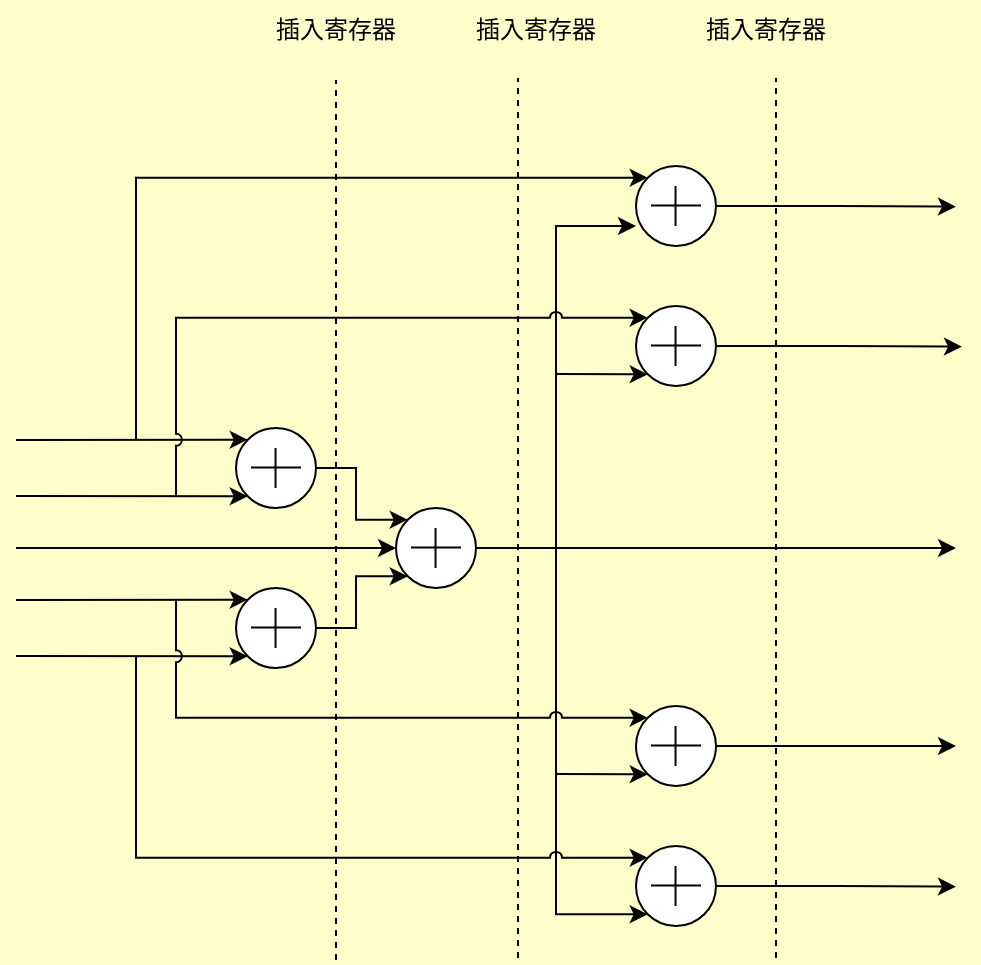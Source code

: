 <mxfile version="15.8.7" type="device"><diagram id="4KduUtMBk1uXUkm-XQL3" name="vpu arch"><mxGraphModel dx="785" dy="564" grid="1" gridSize="10" guides="1" tooltips="1" connect="1" arrows="1" fold="1" page="1" pageScale="1" pageWidth="1169" pageHeight="827" background="#FFFFCC" math="0" shadow="0"><root><mxCell id="0"/><mxCell id="1" parent="0"/><mxCell id="48YS-ZLgsdNW-WBDy3U4-7" value="" style="group" vertex="1" connectable="0" parent="1"><mxGeometry x="307" y="295" width="40" height="40" as="geometry"/></mxCell><mxCell id="48YS-ZLgsdNW-WBDy3U4-8" value="" style="ellipse;whiteSpace=wrap;html=1;aspect=fixed;" vertex="1" parent="48YS-ZLgsdNW-WBDy3U4-7"><mxGeometry width="40" height="40" as="geometry"/></mxCell><mxCell id="48YS-ZLgsdNW-WBDy3U4-9" value="" style="endArrow=none;html=1;rounded=0;" edge="1" parent="48YS-ZLgsdNW-WBDy3U4-7"><mxGeometry width="50" height="50" relative="1" as="geometry"><mxPoint x="32.5" y="19.76" as="sourcePoint"/><mxPoint x="7.5" y="19.76" as="targetPoint"/></mxGeometry></mxCell><mxCell id="48YS-ZLgsdNW-WBDy3U4-10" value="" style="endArrow=none;html=1;rounded=0;" edge="1" parent="48YS-ZLgsdNW-WBDy3U4-7"><mxGeometry width="50" height="50" relative="1" as="geometry"><mxPoint x="19.76" y="10" as="sourcePoint"/><mxPoint x="19.76" y="30" as="targetPoint"/></mxGeometry></mxCell><mxCell id="48YS-ZLgsdNW-WBDy3U4-11" value="" style="group" vertex="1" connectable="0" parent="1"><mxGeometry x="307" y="375" width="40" height="40" as="geometry"/></mxCell><mxCell id="48YS-ZLgsdNW-WBDy3U4-12" value="" style="ellipse;whiteSpace=wrap;html=1;aspect=fixed;" vertex="1" parent="48YS-ZLgsdNW-WBDy3U4-11"><mxGeometry width="40" height="40" as="geometry"/></mxCell><mxCell id="48YS-ZLgsdNW-WBDy3U4-13" value="" style="endArrow=none;html=1;rounded=0;" edge="1" parent="48YS-ZLgsdNW-WBDy3U4-11"><mxGeometry width="50" height="50" relative="1" as="geometry"><mxPoint x="32.5" y="19.76" as="sourcePoint"/><mxPoint x="7.5" y="19.76" as="targetPoint"/></mxGeometry></mxCell><mxCell id="48YS-ZLgsdNW-WBDy3U4-14" value="" style="endArrow=none;html=1;rounded=0;" edge="1" parent="48YS-ZLgsdNW-WBDy3U4-11"><mxGeometry width="50" height="50" relative="1" as="geometry"><mxPoint x="19.76" y="10" as="sourcePoint"/><mxPoint x="19.76" y="30" as="targetPoint"/></mxGeometry></mxCell><mxCell id="48YS-ZLgsdNW-WBDy3U4-15" value="" style="group" vertex="1" connectable="0" parent="1"><mxGeometry x="387" y="335" width="40" height="40" as="geometry"/></mxCell><mxCell id="48YS-ZLgsdNW-WBDy3U4-16" value="" style="ellipse;whiteSpace=wrap;html=1;aspect=fixed;" vertex="1" parent="48YS-ZLgsdNW-WBDy3U4-15"><mxGeometry width="40" height="40" as="geometry"/></mxCell><mxCell id="48YS-ZLgsdNW-WBDy3U4-17" value="" style="endArrow=none;html=1;rounded=0;" edge="1" parent="48YS-ZLgsdNW-WBDy3U4-15"><mxGeometry width="50" height="50" relative="1" as="geometry"><mxPoint x="32.5" y="19.76" as="sourcePoint"/><mxPoint x="7.5" y="19.76" as="targetPoint"/></mxGeometry></mxCell><mxCell id="48YS-ZLgsdNW-WBDy3U4-18" value="" style="endArrow=none;html=1;rounded=0;" edge="1" parent="48YS-ZLgsdNW-WBDy3U4-15"><mxGeometry width="50" height="50" relative="1" as="geometry"><mxPoint x="19.76" y="10" as="sourcePoint"/><mxPoint x="19.76" y="30" as="targetPoint"/></mxGeometry></mxCell><mxCell id="48YS-ZLgsdNW-WBDy3U4-19" value="" style="group" vertex="1" connectable="0" parent="1"><mxGeometry x="507" y="504" width="40" height="40" as="geometry"/></mxCell><mxCell id="48YS-ZLgsdNW-WBDy3U4-20" value="" style="ellipse;whiteSpace=wrap;html=1;aspect=fixed;" vertex="1" parent="48YS-ZLgsdNW-WBDy3U4-19"><mxGeometry width="40" height="40" as="geometry"/></mxCell><mxCell id="48YS-ZLgsdNW-WBDy3U4-21" value="" style="endArrow=none;html=1;rounded=0;" edge="1" parent="48YS-ZLgsdNW-WBDy3U4-19"><mxGeometry width="50" height="50" relative="1" as="geometry"><mxPoint x="32.5" y="19.76" as="sourcePoint"/><mxPoint x="7.5" y="19.76" as="targetPoint"/></mxGeometry></mxCell><mxCell id="48YS-ZLgsdNW-WBDy3U4-22" value="" style="endArrow=none;html=1;rounded=0;" edge="1" parent="48YS-ZLgsdNW-WBDy3U4-19"><mxGeometry width="50" height="50" relative="1" as="geometry"><mxPoint x="19.76" y="10" as="sourcePoint"/><mxPoint x="19.76" y="30" as="targetPoint"/></mxGeometry></mxCell><mxCell id="48YS-ZLgsdNW-WBDy3U4-23" value="" style="group" vertex="1" connectable="0" parent="1"><mxGeometry x="507" y="434" width="40" height="40" as="geometry"/></mxCell><mxCell id="48YS-ZLgsdNW-WBDy3U4-24" value="" style="ellipse;whiteSpace=wrap;html=1;aspect=fixed;" vertex="1" parent="48YS-ZLgsdNW-WBDy3U4-23"><mxGeometry width="40" height="40" as="geometry"/></mxCell><mxCell id="48YS-ZLgsdNW-WBDy3U4-25" value="" style="endArrow=none;html=1;rounded=0;" edge="1" parent="48YS-ZLgsdNW-WBDy3U4-23"><mxGeometry width="50" height="50" relative="1" as="geometry"><mxPoint x="32.5" y="19.76" as="sourcePoint"/><mxPoint x="7.5" y="19.76" as="targetPoint"/></mxGeometry></mxCell><mxCell id="48YS-ZLgsdNW-WBDy3U4-26" value="" style="endArrow=none;html=1;rounded=0;" edge="1" parent="48YS-ZLgsdNW-WBDy3U4-23"><mxGeometry width="50" height="50" relative="1" as="geometry"><mxPoint x="19.76" y="10" as="sourcePoint"/><mxPoint x="19.76" y="30" as="targetPoint"/></mxGeometry></mxCell><mxCell id="48YS-ZLgsdNW-WBDy3U4-28" value="" style="group" vertex="1" connectable="0" parent="1"><mxGeometry x="507" y="234" width="40" height="40" as="geometry"/></mxCell><mxCell id="48YS-ZLgsdNW-WBDy3U4-29" value="" style="ellipse;whiteSpace=wrap;html=1;aspect=fixed;" vertex="1" parent="48YS-ZLgsdNW-WBDy3U4-28"><mxGeometry width="40" height="40" as="geometry"/></mxCell><mxCell id="48YS-ZLgsdNW-WBDy3U4-30" value="" style="endArrow=none;html=1;rounded=0;" edge="1" parent="48YS-ZLgsdNW-WBDy3U4-28"><mxGeometry width="50" height="50" relative="1" as="geometry"><mxPoint x="32.5" y="19.76" as="sourcePoint"/><mxPoint x="7.5" y="19.76" as="targetPoint"/></mxGeometry></mxCell><mxCell id="48YS-ZLgsdNW-WBDy3U4-31" value="" style="endArrow=none;html=1;rounded=0;" edge="1" parent="48YS-ZLgsdNW-WBDy3U4-28"><mxGeometry width="50" height="50" relative="1" as="geometry"><mxPoint x="19.76" y="10" as="sourcePoint"/><mxPoint x="19.76" y="30" as="targetPoint"/></mxGeometry></mxCell><mxCell id="48YS-ZLgsdNW-WBDy3U4-32" value="" style="group" vertex="1" connectable="0" parent="1"><mxGeometry x="507" y="164" width="40" height="40" as="geometry"/></mxCell><mxCell id="48YS-ZLgsdNW-WBDy3U4-33" value="" style="ellipse;whiteSpace=wrap;html=1;aspect=fixed;" vertex="1" parent="48YS-ZLgsdNW-WBDy3U4-32"><mxGeometry width="40" height="40" as="geometry"/></mxCell><mxCell id="48YS-ZLgsdNW-WBDy3U4-34" value="" style="endArrow=none;html=1;rounded=0;" edge="1" parent="48YS-ZLgsdNW-WBDy3U4-32"><mxGeometry width="50" height="50" relative="1" as="geometry"><mxPoint x="32.5" y="19.76" as="sourcePoint"/><mxPoint x="7.5" y="19.76" as="targetPoint"/></mxGeometry></mxCell><mxCell id="48YS-ZLgsdNW-WBDy3U4-35" value="" style="endArrow=none;html=1;rounded=0;" edge="1" parent="48YS-ZLgsdNW-WBDy3U4-32"><mxGeometry width="50" height="50" relative="1" as="geometry"><mxPoint x="19.76" y="10" as="sourcePoint"/><mxPoint x="19.76" y="30" as="targetPoint"/></mxGeometry></mxCell><mxCell id="48YS-ZLgsdNW-WBDy3U4-36" style="edgeStyle=orthogonalEdgeStyle;rounded=0;orthogonalLoop=1;jettySize=auto;html=1;exitX=1;exitY=0.5;exitDx=0;exitDy=0;" edge="1" parent="1" source="48YS-ZLgsdNW-WBDy3U4-16"><mxGeometry relative="1" as="geometry"><mxPoint x="667" y="355" as="targetPoint"/></mxGeometry></mxCell><mxCell id="48YS-ZLgsdNW-WBDy3U4-37" style="edgeStyle=orthogonalEdgeStyle;rounded=0;orthogonalLoop=1;jettySize=auto;html=1;exitX=1;exitY=0.5;exitDx=0;exitDy=0;entryX=0;entryY=0;entryDx=0;entryDy=0;" edge="1" parent="1" source="48YS-ZLgsdNW-WBDy3U4-8" target="48YS-ZLgsdNW-WBDy3U4-16"><mxGeometry relative="1" as="geometry"/></mxCell><mxCell id="48YS-ZLgsdNW-WBDy3U4-38" style="edgeStyle=orthogonalEdgeStyle;rounded=0;orthogonalLoop=1;jettySize=auto;html=1;exitX=1;exitY=0.5;exitDx=0;exitDy=0;entryX=0;entryY=1;entryDx=0;entryDy=0;" edge="1" parent="1" source="48YS-ZLgsdNW-WBDy3U4-12" target="48YS-ZLgsdNW-WBDy3U4-16"><mxGeometry relative="1" as="geometry"/></mxCell><mxCell id="48YS-ZLgsdNW-WBDy3U4-40" value="" style="endArrow=classic;html=1;rounded=0;entryX=0;entryY=1;entryDx=0;entryDy=0;" edge="1" parent="1" target="48YS-ZLgsdNW-WBDy3U4-8"><mxGeometry width="50" height="50" relative="1" as="geometry"><mxPoint x="197" y="329" as="sourcePoint"/><mxPoint x="307" y="325" as="targetPoint"/></mxGeometry></mxCell><mxCell id="48YS-ZLgsdNW-WBDy3U4-44" value="" style="endArrow=classic;html=1;rounded=0;entryX=0;entryY=0;entryDx=0;entryDy=0;" edge="1" parent="1" target="48YS-ZLgsdNW-WBDy3U4-8"><mxGeometry width="50" height="50" relative="1" as="geometry"><mxPoint x="197" y="301" as="sourcePoint"/><mxPoint x="307" y="295" as="targetPoint"/></mxGeometry></mxCell><mxCell id="48YS-ZLgsdNW-WBDy3U4-45" value="" style="endArrow=classic;html=1;rounded=0;entryX=0;entryY=0;entryDx=0;entryDy=0;" edge="1" parent="1" target="48YS-ZLgsdNW-WBDy3U4-12"><mxGeometry width="50" height="50" relative="1" as="geometry"><mxPoint x="197" y="381" as="sourcePoint"/><mxPoint x="306.998" y="385.142" as="targetPoint"/></mxGeometry></mxCell><mxCell id="48YS-ZLgsdNW-WBDy3U4-46" value="" style="endArrow=classic;html=1;rounded=0;entryX=0;entryY=1;entryDx=0;entryDy=0;" edge="1" parent="1" target="48YS-ZLgsdNW-WBDy3U4-12"><mxGeometry width="50" height="50" relative="1" as="geometry"><mxPoint x="197" y="409" as="sourcePoint"/><mxPoint x="306.998" y="414.572" as="targetPoint"/></mxGeometry></mxCell><mxCell id="48YS-ZLgsdNW-WBDy3U4-47" value="" style="endArrow=classic;html=1;rounded=0;edgeStyle=orthogonalEdgeStyle;entryX=0;entryY=0.75;entryDx=0;entryDy=0;entryPerimeter=0;jumpStyle=arc;" edge="1" parent="1" target="48YS-ZLgsdNW-WBDy3U4-33"><mxGeometry width="50" height="50" relative="1" as="geometry"><mxPoint x="467" y="355" as="sourcePoint"/><mxPoint x="467" y="245" as="targetPoint"/><Array as="points"><mxPoint x="467" y="194"/></Array></mxGeometry></mxCell><mxCell id="48YS-ZLgsdNW-WBDy3U4-48" value="" style="endArrow=classic;html=1;rounded=0;entryX=0;entryY=1;entryDx=0;entryDy=0;" edge="1" parent="1" target="48YS-ZLgsdNW-WBDy3U4-29"><mxGeometry width="50" height="50" relative="1" as="geometry"><mxPoint x="467" y="268" as="sourcePoint"/><mxPoint x="517" y="244" as="targetPoint"/></mxGeometry></mxCell><mxCell id="48YS-ZLgsdNW-WBDy3U4-49" value="" style="endArrow=classic;html=1;rounded=0;entryX=0;entryY=1;entryDx=0;entryDy=0;edgeStyle=orthogonalEdgeStyle;" edge="1" parent="1" target="48YS-ZLgsdNW-WBDy3U4-20"><mxGeometry width="50" height="50" relative="1" as="geometry"><mxPoint x="467" y="355" as="sourcePoint"/><mxPoint x="517" y="355" as="targetPoint"/><Array as="points"><mxPoint x="467" y="538"/></Array></mxGeometry></mxCell><mxCell id="48YS-ZLgsdNW-WBDy3U4-50" value="" style="endArrow=classic;html=1;rounded=0;entryX=0;entryY=1;entryDx=0;entryDy=0;" edge="1" parent="1" target="48YS-ZLgsdNW-WBDy3U4-24"><mxGeometry width="50" height="50" relative="1" as="geometry"><mxPoint x="467" y="468" as="sourcePoint"/><mxPoint x="457" y="404" as="targetPoint"/></mxGeometry></mxCell><mxCell id="48YS-ZLgsdNW-WBDy3U4-51" style="edgeStyle=orthogonalEdgeStyle;rounded=0;orthogonalLoop=1;jettySize=auto;html=1;entryX=0;entryY=0;entryDx=0;entryDy=0;" edge="1" parent="1" target="48YS-ZLgsdNW-WBDy3U4-33"><mxGeometry relative="1" as="geometry"><mxPoint x="257" y="301" as="sourcePoint"/><Array as="points"><mxPoint x="257" y="170"/></Array></mxGeometry></mxCell><mxCell id="48YS-ZLgsdNW-WBDy3U4-55" style="edgeStyle=orthogonalEdgeStyle;rounded=0;jumpStyle=arc;orthogonalLoop=1;jettySize=auto;html=1;entryX=0;entryY=0;entryDx=0;entryDy=0;" edge="1" parent="1" target="48YS-ZLgsdNW-WBDy3U4-29"><mxGeometry relative="1" as="geometry"><mxPoint x="277" y="329" as="sourcePoint"/><Array as="points"><mxPoint x="277" y="329"/><mxPoint x="277" y="240"/></Array></mxGeometry></mxCell><mxCell id="48YS-ZLgsdNW-WBDy3U4-56" style="edgeStyle=orthogonalEdgeStyle;rounded=0;jumpStyle=arc;orthogonalLoop=1;jettySize=auto;html=1;entryX=0;entryY=0;entryDx=0;entryDy=0;" edge="1" parent="1" target="48YS-ZLgsdNW-WBDy3U4-24"><mxGeometry relative="1" as="geometry"><mxPoint x="277" y="381" as="sourcePoint"/><Array as="points"><mxPoint x="277" y="381"/><mxPoint x="277" y="440"/></Array></mxGeometry></mxCell><mxCell id="48YS-ZLgsdNW-WBDy3U4-57" style="edgeStyle=orthogonalEdgeStyle;rounded=0;jumpStyle=arc;orthogonalLoop=1;jettySize=auto;html=1;entryX=0;entryY=0;entryDx=0;entryDy=0;" edge="1" parent="1" target="48YS-ZLgsdNW-WBDy3U4-20"><mxGeometry relative="1" as="geometry"><mxPoint x="257" y="409" as="sourcePoint"/><Array as="points"><mxPoint x="257" y="409"/><mxPoint x="257" y="510"/></Array></mxGeometry></mxCell><mxCell id="48YS-ZLgsdNW-WBDy3U4-58" value="" style="endArrow=none;dashed=1;html=1;rounded=0;jumpStyle=none;" edge="1" parent="1"><mxGeometry width="50" height="50" relative="1" as="geometry"><mxPoint x="357" y="561" as="sourcePoint"/><mxPoint x="357" y="121" as="targetPoint"/></mxGeometry></mxCell><mxCell id="48YS-ZLgsdNW-WBDy3U4-59" value="插入寄存器" style="text;html=1;strokeColor=none;fillColor=none;align=center;verticalAlign=middle;whiteSpace=wrap;rounded=0;" vertex="1" parent="1"><mxGeometry x="317" y="81" width="80" height="30" as="geometry"/></mxCell><mxCell id="48YS-ZLgsdNW-WBDy3U4-60" value="" style="endArrow=none;dashed=1;html=1;rounded=0;jumpStyle=none;" edge="1" parent="1"><mxGeometry width="50" height="50" relative="1" as="geometry"><mxPoint x="448" y="560.0" as="sourcePoint"/><mxPoint x="448" y="120" as="targetPoint"/></mxGeometry></mxCell><mxCell id="48YS-ZLgsdNW-WBDy3U4-61" value="" style="endArrow=none;dashed=1;html=1;rounded=0;jumpStyle=none;" edge="1" parent="1"><mxGeometry width="50" height="50" relative="1" as="geometry"><mxPoint x="577" y="560.0" as="sourcePoint"/><mxPoint x="577" y="120" as="targetPoint"/></mxGeometry></mxCell><mxCell id="48YS-ZLgsdNW-WBDy3U4-62" value="插入寄存器" style="text;html=1;strokeColor=none;fillColor=none;align=center;verticalAlign=middle;whiteSpace=wrap;rounded=0;" vertex="1" parent="1"><mxGeometry x="417" y="81" width="80" height="30" as="geometry"/></mxCell><mxCell id="48YS-ZLgsdNW-WBDy3U4-63" style="edgeStyle=orthogonalEdgeStyle;rounded=0;jumpStyle=none;orthogonalLoop=1;jettySize=auto;html=1;exitX=1;exitY=0.5;exitDx=0;exitDy=0;" edge="1" parent="1" source="48YS-ZLgsdNW-WBDy3U4-33"><mxGeometry relative="1" as="geometry"><mxPoint x="667" y="184.345" as="targetPoint"/></mxGeometry></mxCell><mxCell id="48YS-ZLgsdNW-WBDy3U4-64" style="edgeStyle=orthogonalEdgeStyle;rounded=0;jumpStyle=none;orthogonalLoop=1;jettySize=auto;html=1;exitX=1;exitY=0.5;exitDx=0;exitDy=0;" edge="1" parent="1" source="48YS-ZLgsdNW-WBDy3U4-24"><mxGeometry relative="1" as="geometry"><mxPoint x="667" y="454" as="targetPoint"/></mxGeometry></mxCell><mxCell id="48YS-ZLgsdNW-WBDy3U4-65" style="edgeStyle=orthogonalEdgeStyle;rounded=0;jumpStyle=none;orthogonalLoop=1;jettySize=auto;html=1;exitX=1;exitY=0.5;exitDx=0;exitDy=0;" edge="1" parent="1" source="48YS-ZLgsdNW-WBDy3U4-20"><mxGeometry relative="1" as="geometry"><mxPoint x="667" y="524.345" as="targetPoint"/></mxGeometry></mxCell><mxCell id="48YS-ZLgsdNW-WBDy3U4-66" value="插入寄存器" style="text;html=1;strokeColor=none;fillColor=none;align=center;verticalAlign=middle;whiteSpace=wrap;rounded=0;" vertex="1" parent="1"><mxGeometry x="532" y="81" width="80" height="30" as="geometry"/></mxCell><mxCell id="48YS-ZLgsdNW-WBDy3U4-67" value="" style="endArrow=classic;html=1;rounded=0;jumpStyle=none;entryX=0;entryY=0.5;entryDx=0;entryDy=0;" edge="1" parent="1" target="48YS-ZLgsdNW-WBDy3U4-16"><mxGeometry width="50" height="50" relative="1" as="geometry"><mxPoint x="197" y="355" as="sourcePoint"/><mxPoint x="227" y="331" as="targetPoint"/></mxGeometry></mxCell><mxCell id="48YS-ZLgsdNW-WBDy3U4-68" style="edgeStyle=orthogonalEdgeStyle;rounded=0;jumpStyle=none;orthogonalLoop=1;jettySize=auto;html=1;exitX=1;exitY=0.5;exitDx=0;exitDy=0;" edge="1" parent="1" source="48YS-ZLgsdNW-WBDy3U4-29"><mxGeometry relative="1" as="geometry"><mxPoint x="670" y="254.333" as="targetPoint"/></mxGeometry></mxCell></root></mxGraphModel></diagram></mxfile>
